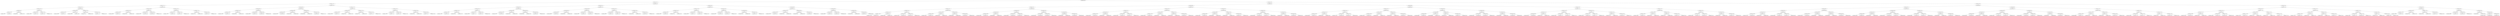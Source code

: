 digraph G{
949581868 [label="Node{data=[5064, 5064]}"]
949581868 -> 369347944
369347944 [label="Node{data=[2760, 2760]}"]
369347944 -> 166454155
166454155 [label="Node{data=[2151, 2151]}"]
166454155 -> 1260634890
1260634890 [label="Node{data=[1514, 1514]}"]
1260634890 -> 940087898
940087898 [label="Node{data=[1498, 1498]}"]
940087898 -> 820537534
820537534 [label="Node{data=[1403, 1403]}"]
820537534 -> 1724457619
1724457619 [label="Node{data=[805, 805]}"]
1724457619 -> 858232531
858232531 [label="Node{data=[776, 776]}"]
858232531 -> 1325465767
1325465767 [label="Node{data=[745, 745]}"]
858232531 -> 1021258849
1021258849 [label="Node{data=[804, 804]}"]
1724457619 -> 330128595
330128595 [label="Node{data=[946, 946]}"]
330128595 -> 473153915
473153915 [label="Node{data=[806, 806]}"]
330128595 -> 1542520418
1542520418 [label="Node{data=[1375, 1375]}"]
820537534 -> 503938393
503938393 [label="Node{data=[1457, 1457]}"]
503938393 -> 1731977615
1731977615 [label="Node{data=[1405, 1405]}"]
1731977615 -> 1703009290
1703009290 [label="Node{data=[1404, 1404]}"]
1731977615 -> 970865974
970865974 [label="Node{data=[1434, 1434]}"]
503938393 -> 1827171553
1827171553 [label="Node{data=[1473, 1473]}"]
1827171553 -> 1424482154
1424482154 [label="Node{data=[1460, 1460]}"]
1827171553 -> 1072506992
1072506992 [label="Node{data=[1497, 1497]}"]
940087898 -> 1997702454
1997702454 [label="Node{data=[1506, 1506]}"]
1997702454 -> 1479696465
1479696465 [label="Node{data=[1502, 1502]}"]
1479696465 -> 851765426
851765426 [label="Node{data=[1500, 1500]}"]
851765426 -> 1690101810
1690101810 [label="Node{data=[1499, 1499]}"]
851765426 -> 124058278
124058278 [label="Node{data=[1501, 1501]}"]
1479696465 -> 1277108979
1277108979 [label="Node{data=[1504, 1504]}"]
1277108979 -> 1502335674
1502335674 [label="Node{data=[1503, 1503]}"]
1277108979 -> 1517640897
1517640897 [label="Node{data=[1505, 1505]}"]
1997702454 -> 2061774051
2061774051 [label="Node{data=[1510, 1510]}"]
2061774051 -> 1331270134
1331270134 [label="Node{data=[1508, 1508]}"]
1331270134 -> 1212191909
1212191909 [label="Node{data=[1507, 1507]}"]
1331270134 -> 941836856
941836856 [label="Node{data=[1509, 1509]}"]
2061774051 -> 1677458155
1677458155 [label="Node{data=[1512, 1512]}"]
1677458155 -> 1613627715
1613627715 [label="Node{data=[1511, 1511]}"]
1677458155 -> 738677855
738677855 [label="Node{data=[1513, 1513]}"]
1260634890 -> 240630125
240630125 [label="Node{data=[2006, 2006]}"]
240630125 -> 851912430
851912430 [label="Node{data=[1536, 1536]}"]
851912430 -> 586358252
586358252 [label="Node{data=[1532, 1532]}"]
586358252 -> 885002305
885002305 [label="Node{data=[1530, 1530]}"]
885002305 -> 124734309
124734309 [label="Node{data=[1529, 1529]}"]
885002305 -> 211090736
211090736 [label="Node{data=[1531, 1531]}"]
586358252 -> 909282611
909282611 [label="Node{data=[1534, 1534]}"]
909282611 -> 46453164
46453164 [label="Node{data=[1533, 1533]}"]
909282611 -> 2131597042
2131597042 [label="Node{data=[1535, 1535]}"]
851912430 -> 1415289182
1415289182 [label="Node{data=[1540, 1540]}"]
1415289182 -> 1990385139
1990385139 [label="Node{data=[1538, 1538]}"]
1990385139 -> 1380924218
1380924218 [label="Node{data=[1537, 1537]}"]
1990385139 -> 1105628551
1105628551 [label="Node{data=[1539, 1539]}"]
1415289182 -> 1241480588
1241480588 [label="Node{data=[1638, 1638]}"]
1241480588 -> 693267461
693267461 [label="Node{data=[1559, 1559]}"]
1241480588 -> 49222910
49222910 [label="Node{data=[2001, 2001]}"]
240630125 -> 1997548433
1997548433 [label="Node{data=[2143, 2143]}"]
1997548433 -> 1160850402
1160850402 [label="Node{data=[2139, 2139]}"]
1160850402 -> 2142852357
2142852357 [label="Node{data=[2107, 2107]}"]
2142852357 -> 93054696
93054696 [label="Node{data=[2077, 2077]}"]
2142852357 -> 1932597611
1932597611 [label="Node{data=[2138, 2138]}"]
1160850402 -> 1066615508
1066615508 [label="Node{data=[2141, 2141]}"]
1066615508 -> 179779934
179779934 [label="Node{data=[2140, 2140]}"]
1066615508 -> 1355887174
1355887174 [label="Node{data=[2142, 2142]}"]
1997548433 -> 735085430
735085430 [label="Node{data=[2147, 2147]}"]
735085430 -> 242282810
242282810 [label="Node{data=[2145, 2145]}"]
242282810 -> 1027495011
1027495011 [label="Node{data=[2144, 2144]}"]
242282810 -> 1688470144
1688470144 [label="Node{data=[2146, 2146]}"]
735085430 -> 1262548561
1262548561 [label="Node{data=[2149, 2149]}"]
1262548561 -> 1118840610
1118840610 [label="Node{data=[2148, 2148]}"]
1262548561 -> 224591451
224591451 [label="Node{data=[2150, 2150]}"]
166454155 -> 1234586997
1234586997 [label="Node{data=[2728, 2728]}"]
1234586997 -> 86558824
86558824 [label="Node{data=[2656, 2656]}"]
86558824 -> 1180858072
1180858072 [label="Node{data=[2636, 2636]}"]
1180858072 -> 1558763625
1558763625 [label="Node{data=[2155, 2155]}"]
1558763625 -> 669965156
669965156 [label="Node{data=[2153, 2153]}"]
669965156 -> 1690713209
1690713209 [label="Node{data=[2152, 2152]}"]
669965156 -> 835146383
835146383 [label="Node{data=[2154, 2154]}"]
1558763625 -> 729218894
729218894 [label="Node{data=[2597, 2597]}"]
729218894 -> 2048013503
2048013503 [label="Node{data=[2566, 2566]}"]
729218894 -> 795011696
795011696 [label="Node{data=[2615, 2615]}"]
1180858072 -> 616207929
616207929 [label="Node{data=[2652, 2652]}"]
616207929 -> 950698351
950698351 [label="Node{data=[2650, 2650]}"]
950698351 -> 1408695561
1408695561 [label="Node{data=[2649, 2649]}"]
950698351 -> 1811922029
1811922029 [label="Node{data=[2651, 2651]}"]
616207929 -> 461698165
461698165 [label="Node{data=[2654, 2654]}"]
461698165 -> 2001321875
2001321875 [label="Node{data=[2653, 2653]}"]
461698165 -> 322112198
322112198 [label="Node{data=[2655, 2655]}"]
86558824 -> 87674905
87674905 [label="Node{data=[2664, 2664]}"]
87674905 -> 966966167
966966167 [label="Node{data=[2660, 2660]}"]
966966167 -> 61681175
61681175 [label="Node{data=[2658, 2658]}"]
61681175 -> 147022238
147022238 [label="Node{data=[2657, 2657]}"]
61681175 -> 1127338375
1127338375 [label="Node{data=[2659, 2659]}"]
966966167 -> 1868805237
1868805237 [label="Node{data=[2662, 2662]}"]
1868805237 -> 89448984
89448984 [label="Node{data=[2661, 2661]}"]
1868805237 -> 369671357
369671357 [label="Node{data=[2663, 2663]}"]
87674905 -> 1543043602
1543043602 [label="Node{data=[2668, 2668]}"]
1543043602 -> 701119748
701119748 [label="Node{data=[2666, 2666]}"]
701119748 -> 187457031
187457031 [label="Node{data=[2665, 2665]}"]
701119748 -> 1477637771
1477637771 [label="Node{data=[2667, 2667]}"]
1543043602 -> 1143390193
1143390193 [label="Node{data=[2726, 2726]}"]
1143390193 -> 1014794348
1014794348 [label="Node{data=[2669, 2669]}"]
1143390193 -> 1430861186
1430861186 [label="Node{data=[2727, 2727]}"]
1234586997 -> 438314766
438314766 [label="Node{data=[2744, 2744]}"]
438314766 -> 1804126860
1804126860 [label="Node{data=[2736, 2736]}"]
1804126860 -> 862916729
862916729 [label="Node{data=[2732, 2732]}"]
862916729 -> 790021811
790021811 [label="Node{data=[2730, 2730]}"]
790021811 -> 873827336
873827336 [label="Node{data=[2729, 2729]}"]
790021811 -> 434437292
434437292 [label="Node{data=[2731, 2731]}"]
862916729 -> 1388563249
1388563249 [label="Node{data=[2734, 2734]}"]
1388563249 -> 1266265220
1266265220 [label="Node{data=[2733, 2733]}"]
1388563249 -> 1402215471
1402215471 [label="Node{data=[2735, 2735]}"]
1804126860 -> 1839962989
1839962989 [label="Node{data=[2740, 2740]}"]
1839962989 -> 570253226
570253226 [label="Node{data=[2738, 2738]}"]
570253226 -> 661047965
661047965 [label="Node{data=[2737, 2737]}"]
570253226 -> 1415630650
1415630650 [label="Node{data=[2739, 2739]}"]
1839962989 -> 1705072168
1705072168 [label="Node{data=[2742, 2742]}"]
1705072168 -> 778720569
778720569 [label="Node{data=[2741, 2741]}"]
1705072168 -> 1070157899
1070157899 [label="Node{data=[2743, 2743]}"]
438314766 -> 1828868503
1828868503 [label="Node{data=[2752, 2752]}"]
1828868503 -> 41765385
41765385 [label="Node{data=[2748, 2748]}"]
41765385 -> 2118255842
2118255842 [label="Node{data=[2746, 2746]}"]
2118255842 -> 192694377
192694377 [label="Node{data=[2745, 2745]}"]
2118255842 -> 1947020920
1947020920 [label="Node{data=[2747, 2747]}"]
41765385 -> 474488818
474488818 [label="Node{data=[2750, 2750]}"]
474488818 -> 1917025677
1917025677 [label="Node{data=[2749, 2749]}"]
474488818 -> 462773420
462773420 [label="Node{data=[2751, 2751]}"]
1828868503 -> 108449608
108449608 [label="Node{data=[2756, 2756]}"]
108449608 -> 1511909371
1511909371 [label="Node{data=[2754, 2754]}"]
1511909371 -> 861623840
861623840 [label="Node{data=[2753, 2753]}"]
1511909371 -> 43650267
43650267 [label="Node{data=[2755, 2755]}"]
108449608 -> 849776463
849776463 [label="Node{data=[2758, 2758]}"]
849776463 -> 120689887
120689887 [label="Node{data=[2757, 2757]}"]
849776463 -> 1857173583
1857173583 [label="Node{data=[2759, 2759]}"]
369347944 -> 1016860054
1016860054 [label="Node{data=[3023, 3023]}"]
1016860054 -> 977674685
977674685 [label="Node{data=[2991, 2991]}"]
977674685 -> 836427078
836427078 [label="Node{data=[2946, 2946]}"]
836427078 -> 1322642290
1322642290 [label="Node{data=[2768, 2768]}"]
1322642290 -> 318353283
318353283 [label="Node{data=[2764, 2764]}"]
318353283 -> 431570856
431570856 [label="Node{data=[2762, 2762]}"]
431570856 -> 2121199924
2121199924 [label="Node{data=[2761, 2761]}"]
431570856 -> 520162288
520162288 [label="Node{data=[2763, 2763]}"]
318353283 -> 1088104996
1088104996 [label="Node{data=[2766, 2766]}"]
1088104996 -> 282003944
282003944 [label="Node{data=[2765, 2765]}"]
1088104996 -> 421637524
421637524 [label="Node{data=[2767, 2767]}"]
1322642290 -> 250112971
250112971 [label="Node{data=[2772, 2772]}"]
250112971 -> 393996856
393996856 [label="Node{data=[2770, 2770]}"]
393996856 -> 2131960182
2131960182 [label="Node{data=[2769, 2769]}"]
393996856 -> 1808432653
1808432653 [label="Node{data=[2771, 2771]}"]
250112971 -> 640808588
640808588 [label="Node{data=[2910, 2910]}"]
640808588 -> 1859383896
1859383896 [label="Node{data=[2870, 2870]}"]
640808588 -> 145581669
145581669 [label="Node{data=[2945, 2945]}"]
836427078 -> 816798571
816798571 [label="Node{data=[2954, 2954]}"]
816798571 -> 428039780
428039780 [label="Node{data=[2950, 2950]}"]
428039780 -> 1756573246
1756573246 [label="Node{data=[2948, 2948]}"]
1756573246 -> 198112003
198112003 [label="Node{data=[2947, 2947]}"]
1756573246 -> 1097897234
1097897234 [label="Node{data=[2949, 2949]}"]
428039780 -> 1107530534
1107530534 [label="Node{data=[2952, 2952]}"]
1107530534 -> 858818438
858818438 [label="Node{data=[2951, 2951]}"]
1107530534 -> 1335503880
1335503880 [label="Node{data=[2953, 2953]}"]
816798571 -> 176683244
176683244 [label="Node{data=[2958, 2958]}"]
176683244 -> 1413730361
1413730361 [label="Node{data=[2956, 2956]}"]
1413730361 -> 1668837760
1668837760 [label="Node{data=[2955, 2955]}"]
1413730361 -> 2099051403
2099051403 [label="Node{data=[2957, 2957]}"]
176683244 -> 1223240796
1223240796 [label="Node{data=[2960, 2960]}"]
1223240796 -> 48361312
48361312 [label="Node{data=[2959, 2959]}"]
1223240796 -> 573926093
573926093 [label="Node{data=[2990, 2990]}"]
977674685 -> 946802083
946802083 [label="Node{data=[3007, 3007]}"]
946802083 -> 962944318
962944318 [label="Node{data=[2999, 2999]}"]
962944318 -> 888287133
888287133 [label="Node{data=[2995, 2995]}"]
888287133 -> 1025001676
1025001676 [label="Node{data=[2993, 2993]}"]
1025001676 -> 2111457497
2111457497 [label="Node{data=[2992, 2992]}"]
1025001676 -> 1850042097
1850042097 [label="Node{data=[2994, 2994]}"]
888287133 -> 1265508963
1265508963 [label="Node{data=[2997, 2997]}"]
1265508963 -> 877612522
877612522 [label="Node{data=[2996, 2996]}"]
1265508963 -> 461129530
461129530 [label="Node{data=[2998, 2998]}"]
962944318 -> 1582028874
1582028874 [label="Node{data=[3003, 3003]}"]
1582028874 -> 1686934746
1686934746 [label="Node{data=[3001, 3001]}"]
1686934746 -> 711112124
711112124 [label="Node{data=[3000, 3000]}"]
1686934746 -> 1407083101
1407083101 [label="Node{data=[3002, 3002]}"]
1582028874 -> 1398241764
1398241764 [label="Node{data=[3005, 3005]}"]
1398241764 -> 1409092880
1409092880 [label="Node{data=[3004, 3004]}"]
1398241764 -> 1812831622
1812831622 [label="Node{data=[3006, 3006]}"]
946802083 -> 1289869008
1289869008 [label="Node{data=[3015, 3015]}"]
1289869008 -> 605101809
605101809 [label="Node{data=[3011, 3011]}"]
605101809 -> 524223214
524223214 [label="Node{data=[3009, 3009]}"]
524223214 -> 534666530
534666530 [label="Node{data=[3008, 3008]}"]
524223214 -> 1573605215
1573605215 [label="Node{data=[3010, 3010]}"]
605101809 -> 1904288897
1904288897 [label="Node{data=[3013, 3013]}"]
1904288897 -> 382627885
382627885 [label="Node{data=[3012, 3012]}"]
1904288897 -> 2073299099
2073299099 [label="Node{data=[3014, 3014]}"]
1289869008 -> 2090991873
2090991873 [label="Node{data=[3019, 3019]}"]
2090991873 -> 75470648
75470648 [label="Node{data=[3017, 3017]}"]
75470648 -> 1633013890
1633013890 [label="Node{data=[3016, 3016]}"]
75470648 -> 979291363
979291363 [label="Node{data=[3018, 3018]}"]
2090991873 -> 1444440224
1444440224 [label="Node{data=[3021, 3021]}"]
1444440224 -> 782689036
782689036 [label="Node{data=[3020, 3020]}"]
1444440224 -> 1631119258
1631119258 [label="Node{data=[3022, 3022]}"]
1016860054 -> 768415370
768415370 [label="Node{data=[3873, 3873]}"]
768415370 -> 948250363
948250363 [label="Node{data=[3222, 3222]}"]
948250363 -> 564272228
564272228 [label="Node{data=[3214, 3214]}"]
564272228 -> 125844477
125844477 [label="Node{data=[3210, 3210]}"]
125844477 -> 1119622337
1119622337 [label="Node{data=[3091, 3091]}"]
1119622337 -> 1394557075
1394557075 [label="Node{data=[3061, 3061]}"]
1119622337 -> 1659840424
1659840424 [label="Node{data=[3209, 3209]}"]
125844477 -> 1681303515
1681303515 [label="Node{data=[3212, 3212]}"]
1681303515 -> 1175371136
1175371136 [label="Node{data=[3211, 3211]}"]
1681303515 -> 1866229258
1866229258 [label="Node{data=[3213, 3213]}"]
564272228 -> 1962266146
1962266146 [label="Node{data=[3218, 3218]}"]
1962266146 -> 632071960
632071960 [label="Node{data=[3216, 3216]}"]
632071960 -> 385739920
385739920 [label="Node{data=[3215, 3215]}"]
632071960 -> 452842611
452842611 [label="Node{data=[3217, 3217]}"]
1962266146 -> 1076071888
1076071888 [label="Node{data=[3220, 3220]}"]
1076071888 -> 7829163
7829163 [label="Node{data=[3219, 3219]}"]
1076071888 -> 2031588185
2031588185 [label="Node{data=[3221, 3221]}"]
948250363 -> 230526532
230526532 [label="Node{data=[3816, 3816]}"]
230526532 -> 1370283822
1370283822 [label="Node{data=[3226, 3226]}"]
1370283822 -> 1783966110
1783966110 [label="Node{data=[3224, 3224]}"]
1783966110 -> 790487766
790487766 [label="Node{data=[3223, 3223]}"]
1783966110 -> 1320388319
1320388319 [label="Node{data=[3225, 3225]}"]
1370283822 -> 2035381640
2035381640 [label="Node{data=[3756, 3756]}"]
2035381640 -> 973843173
973843173 [label="Node{data=[3376, 3376]}"]
2035381640 -> 2059461664
2059461664 [label="Node{data=[3792, 3792]}"]
230526532 -> 680988889
680988889 [label="Node{data=[3869, 3869]}"]
680988889 -> 1511574902
1511574902 [label="Node{data=[3842, 3842]}"]
1511574902 -> 1034094674
1034094674 [label="Node{data=[3831, 3831]}"]
1511574902 -> 1077873186
1077873186 [label="Node{data=[3863, 3863]}"]
680988889 -> 1346292516
1346292516 [label="Node{data=[3871, 3871]}"]
1346292516 -> 1280429864
1280429864 [label="Node{data=[3870, 3870]}"]
1346292516 -> 1771421544
1771421544 [label="Node{data=[3872, 3872]}"]
768415370 -> 1363396194
1363396194 [label="Node{data=[4996, 4996]}"]
1363396194 -> 2005028997
2005028997 [label="Node{data=[3881, 3881]}"]
2005028997 -> 896072146
896072146 [label="Node{data=[3877, 3877]}"]
896072146 -> 1908571880
1908571880 [label="Node{data=[3875, 3875]}"]
1908571880 -> 1048434276
1048434276 [label="Node{data=[3874, 3874]}"]
1908571880 -> 1528741718
1528741718 [label="Node{data=[3876, 3876]}"]
896072146 -> 692743054
692743054 [label="Node{data=[3879, 3879]}"]
692743054 -> 1260217713
1260217713 [label="Node{data=[3878, 3878]}"]
692743054 -> 461591680
461591680 [label="Node{data=[3880, 3880]}"]
2005028997 -> 894024873
894024873 [label="Node{data=[3885, 3885]}"]
894024873 -> 1327871893
1327871893 [label="Node{data=[3883, 3883]}"]
1327871893 -> 1874028013
1874028013 [label="Node{data=[3882, 3882]}"]
1327871893 -> 1855261647
1855261647 [label="Node{data=[3884, 3884]}"]
894024873 -> 373378624
373378624 [label="Node{data=[3887, 3887]}"]
373378624 -> 1958402562
1958402562 [label="Node{data=[3886, 3886]}"]
373378624 -> 5395829
5395829 [label="Node{data=[4923, 4923]}"]
1363396194 -> 1189084611
1189084611 [label="Node{data=[5056, 5056]}"]
1189084611 -> 1517328406
1517328406 [label="Node{data=[5052, 5052]}"]
1517328406 -> 2016949136
2016949136 [label="Node{data=[5024, 5024]}"]
2016949136 -> 1792227359
1792227359 [label="Node{data=[5005, 5005]}"]
2016949136 -> 1406919011
1406919011 [label="Node{data=[5051, 5051]}"]
1517328406 -> 229995302
229995302 [label="Node{data=[5054, 5054]}"]
229995302 -> 883455411
883455411 [label="Node{data=[5053, 5053]}"]
229995302 -> 1195942137
1195942137 [label="Node{data=[5055, 5055]}"]
1189084611 -> 1259639178
1259639178 [label="Node{data=[5060, 5060]}"]
1259639178 -> 1830745997
1830745997 [label="Node{data=[5058, 5058]}"]
1830745997 -> 443290224
443290224 [label="Node{data=[5057, 5057]}"]
1830745997 -> 413218476
413218476 [label="Node{data=[5059, 5059]}"]
1259639178 -> 2010545395
2010545395 [label="Node{data=[5062, 5062]}"]
2010545395 -> 1844334363
1844334363 [label="Node{data=[5061, 5061]}"]
2010545395 -> 392904516
392904516 [label="Node{data=[5063, 5063]}"]
949581868 -> 116289363
116289363 [label="Node{data=[6760, 6760]}"]
116289363 -> 1109113497
1109113497 [label="Node{data=[6098, 6098]}"]
1109113497 -> 1561502550
1561502550 [label="Node{data=[5999, 5999]}"]
1561502550 -> 323823279
323823279 [label="Node{data=[5941, 5941]}"]
323823279 -> 1722570594
1722570594 [label="Node{data=[5131, 5131]}"]
1722570594 -> 2038232668
2038232668 [label="Node{data=[5123, 5123]}"]
2038232668 -> 834466358
834466358 [label="Node{data=[5119, 5119]}"]
834466358 -> 1262408432
1262408432 [label="Node{data=[5117, 5117]}"]
1262408432 -> 1336777650
1336777650 [label="Node{data=[5116, 5116]}"]
1262408432 -> 1367165453
1367165453 [label="Node{data=[5118, 5118]}"]
834466358 -> 126234454
126234454 [label="Node{data=[5121, 5121]}"]
126234454 -> 974308356
974308356 [label="Node{data=[5120, 5120]}"]
126234454 -> 423733503
423733503 [label="Node{data=[5122, 5122]}"]
2038232668 -> 584561912
584561912 [label="Node{data=[5127, 5127]}"]
584561912 -> 345887595
345887595 [label="Node{data=[5125, 5125]}"]
345887595 -> 948115224
948115224 [label="Node{data=[5124, 5124]}"]
345887595 -> 739333799
739333799 [label="Node{data=[5126, 5126]}"]
584561912 -> 872306601
872306601 [label="Node{data=[5129, 5129]}"]
872306601 -> 1233308726
1233308726 [label="Node{data=[5128, 5128]}"]
872306601 -> 1763260873
1763260873 [label="Node{data=[5130, 5130]}"]
1722570594 -> 1327234595
1327234595 [label="Node{data=[5163, 5163]}"]
1327234595 -> 236567414
236567414 [label="Node{data=[5135, 5135]}"]
236567414 -> 1361393151
1361393151 [label="Node{data=[5133, 5133]}"]
1361393151 -> 1901238627
1901238627 [label="Node{data=[5132, 5132]}"]
1361393151 -> 1638435724
1638435724 [label="Node{data=[5134, 5134]}"]
236567414 -> 573136580
573136580 [label="Node{data=[5137, 5137]}"]
573136580 -> 1524305331
1524305331 [label="Node{data=[5136, 5136]}"]
573136580 -> 1059524106
1059524106 [label="Node{data=[5138, 5138]}"]
1327234595 -> 443942537
443942537 [label="Node{data=[5926, 5926]}"]
443942537 -> 1916904573
1916904573 [label="Node{data=[5924, 5924]}"]
1916904573 -> 1895143699
1895143699 [label="Node{data=[5923, 5923]}"]
1916904573 -> 1998949977
1998949977 [label="Node{data=[5925, 5925]}"]
443942537 -> 1573751930
1573751930 [label="Node{data=[5939, 5939]}"]
1573751930 -> 575715826
575715826 [label="Node{data=[5938, 5938]}"]
1573751930 -> 2117173674
2117173674 [label="Node{data=[5940, 5940]}"]
323823279 -> 624795507
624795507 [label="Node{data=[5983, 5983]}"]
624795507 -> 337799666
337799666 [label="Node{data=[5949, 5949]}"]
337799666 -> 857394605
857394605 [label="Node{data=[5945, 5945]}"]
857394605 -> 1104422581
1104422581 [label="Node{data=[5943, 5943]}"]
1104422581 -> 148635643
148635643 [label="Node{data=[5942, 5942]}"]
1104422581 -> 254896875
254896875 [label="Node{data=[5944, 5944]}"]
857394605 -> 1789110533
1789110533 [label="Node{data=[5947, 5947]}"]
1789110533 -> 170052458
170052458 [label="Node{data=[5946, 5946]}"]
1789110533 -> 1574029810
1574029810 [label="Node{data=[5948, 5948]}"]
337799666 -> 1504937617
1504937617 [label="Node{data=[5953, 5953]}"]
1504937617 -> 774895395
774895395 [label="Node{data=[5951, 5951]}"]
774895395 -> 843710487
843710487 [label="Node{data=[5950, 5950]}"]
774895395 -> 1636291061
1636291061 [label="Node{data=[5952, 5952]}"]
1504937617 -> 608519258
608519258 [label="Node{data=[5955, 5955]}"]
608519258 -> 1963075870
1963075870 [label="Node{data=[5954, 5954]}"]
608519258 -> 397071633
397071633 [label="Node{data=[5981, 5981]}"]
624795507 -> 1216198248
1216198248 [label="Node{data=[5991, 5991]}"]
1216198248 -> 1184124073
1184124073 [label="Node{data=[5987, 5987]}"]
1184124073 -> 582666172
582666172 [label="Node{data=[5985, 5985]}"]
582666172 -> 1668910247
1668910247 [label="Node{data=[5984, 5984]}"]
582666172 -> 1175631958
1175631958 [label="Node{data=[5986, 5986]}"]
1184124073 -> 579294521
579294521 [label="Node{data=[5989, 5989]}"]
579294521 -> 1450500594
1450500594 [label="Node{data=[5988, 5988]}"]
579294521 -> 2043106095
2043106095 [label="Node{data=[5990, 5990]}"]
1216198248 -> 709133385
709133385 [label="Node{data=[5995, 5995]}"]
709133385 -> 854733477
854733477 [label="Node{data=[5993, 5993]}"]
854733477 -> 1140338296
1140338296 [label="Node{data=[5992, 5992]}"]
854733477 -> 15024899
15024899 [label="Node{data=[5994, 5994]}"]
709133385 -> 244185498
244185498 [label="Node{data=[5997, 5997]}"]
244185498 -> 768185844
768185844 [label="Node{data=[5996, 5996]}"]
244185498 -> 792782299
792782299 [label="Node{data=[5998, 5998]}"]
1561502550 -> 85415531
85415531 [label="Node{data=[6031, 6031]}"]
85415531 -> 1689730682
1689730682 [label="Node{data=[6015, 6015]}"]
1689730682 -> 87060781
87060781 [label="Node{data=[6007, 6007]}"]
87060781 -> 771105389
771105389 [label="Node{data=[6003, 6003]}"]
771105389 -> 317562294
317562294 [label="Node{data=[6001, 6001]}"]
317562294 -> 1341404543
1341404543 [label="Node{data=[6000, 6000]}"]
317562294 -> 1238080693
1238080693 [label="Node{data=[6002, 6002]}"]
771105389 -> 1429351083
1429351083 [label="Node{data=[6005, 6005]}"]
1429351083 -> 726408598
726408598 [label="Node{data=[6004, 6004]}"]
1429351083 -> 1174248013
1174248013 [label="Node{data=[6006, 6006]}"]
87060781 -> 1346799731
1346799731 [label="Node{data=[6011, 6011]}"]
1346799731 -> 342198178
342198178 [label="Node{data=[6009, 6009]}"]
342198178 -> 1594791957
1594791957 [label="Node{data=[6008, 6008]}"]
342198178 -> 1988644427
1988644427 [label="Node{data=[6010, 6010]}"]
1346799731 -> 308889081
308889081 [label="Node{data=[6013, 6013]}"]
308889081 -> 713656449
713656449 [label="Node{data=[6012, 6012]}"]
308889081 -> 23880693
23880693 [label="Node{data=[6014, 6014]}"]
1689730682 -> 891461509
891461509 [label="Node{data=[6023, 6023]}"]
891461509 -> 1832669781
1832669781 [label="Node{data=[6019, 6019]}"]
1832669781 -> 186061555
186061555 [label="Node{data=[6017, 6017]}"]
186061555 -> 1770437551
1770437551 [label="Node{data=[6016, 6016]}"]
186061555 -> 1215946669
1215946669 [label="Node{data=[6018, 6018]}"]
1832669781 -> 1196982797
1196982797 [label="Node{data=[6021, 6021]}"]
1196982797 -> 1961595039
1961595039 [label="Node{data=[6020, 6020]}"]
1196982797 -> 686560878
686560878 [label="Node{data=[6022, 6022]}"]
891461509 -> 787361897
787361897 [label="Node{data=[6027, 6027]}"]
787361897 -> 765826899
765826899 [label="Node{data=[6025, 6025]}"]
765826899 -> 90346768
90346768 [label="Node{data=[6024, 6024]}"]
765826899 -> 1307950260
1307950260 [label="Node{data=[6026, 6026]}"]
787361897 -> 315072539
315072539 [label="Node{data=[6029, 6029]}"]
315072539 -> 333034015
333034015 [label="Node{data=[6028, 6028]}"]
315072539 -> 42102625
42102625 [label="Node{data=[6030, 6030]}"]
85415531 -> 1651667865
1651667865 [label="Node{data=[6082, 6082]}"]
1651667865 -> 1301987508
1301987508 [label="Node{data=[6039, 6039]}"]
1301987508 -> 319670866
319670866 [label="Node{data=[6035, 6035]}"]
319670866 -> 40191541
40191541 [label="Node{data=[6033, 6033]}"]
40191541 -> 1937380187
1937380187 [label="Node{data=[6032, 6032]}"]
40191541 -> 1753150176
1753150176 [label="Node{data=[6034, 6034]}"]
319670866 -> 366803687
366803687 [label="Node{data=[6037, 6037]}"]
366803687 -> 1033917063
1033917063 [label="Node{data=[6036, 6036]}"]
366803687 -> 509832867
509832867 [label="Node{data=[6038, 6038]}"]
1301987508 -> 18179709
18179709 [label="Node{data=[6078, 6078]}"]
18179709 -> 1936502650
1936502650 [label="Node{data=[6041, 6041]}"]
1936502650 -> 1290272762
1290272762 [label="Node{data=[6040, 6040]}"]
1936502650 -> 1232373427
1232373427 [label="Node{data=[6074, 6074]}"]
18179709 -> 1677207406
1677207406 [label="Node{data=[6080, 6080]}"]
1677207406 -> 1979274004
1979274004 [label="Node{data=[6079, 6079]}"]
1677207406 -> 101874302
101874302 [label="Node{data=[6081, 6081]}"]
1651667865 -> 1807623441
1807623441 [label="Node{data=[6090, 6090]}"]
1807623441 -> 1231006815
1231006815 [label="Node{data=[6086, 6086]}"]
1231006815 -> 1979787155
1979787155 [label="Node{data=[6084, 6084]}"]
1979787155 -> 1666544295
1666544295 [label="Node{data=[6083, 6083]}"]
1979787155 -> 2044282225
2044282225 [label="Node{data=[6085, 6085]}"]
1231006815 -> 1305486145
1305486145 [label="Node{data=[6088, 6088]}"]
1305486145 -> 840083671
840083671 [label="Node{data=[6087, 6087]}"]
1305486145 -> 2048537720
2048537720 [label="Node{data=[6089, 6089]}"]
1807623441 -> 1230701703
1230701703 [label="Node{data=[6094, 6094]}"]
1230701703 -> 90045638
90045638 [label="Node{data=[6092, 6092]}"]
90045638 -> 573487274
573487274 [label="Node{data=[6091, 6091]}"]
90045638 -> 154988899
154988899 [label="Node{data=[6093, 6093]}"]
1230701703 -> 408069119
408069119 [label="Node{data=[6096, 6096]}"]
408069119 -> 1912850431
1912850431 [label="Node{data=[6095, 6095]}"]
408069119 -> 633326333
633326333 [label="Node{data=[6097, 6097]}"]
1109113497 -> 1265012928
1265012928 [label="Node{data=[6696, 6696]}"]
1265012928 -> 1176932104
1176932104 [label="Node{data=[6664, 6664]}"]
1176932104 -> 712410124
712410124 [label="Node{data=[6510, 6510]}"]
712410124 -> 1900366749
1900366749 [label="Node{data=[6106, 6106]}"]
1900366749 -> 249177573
249177573 [label="Node{data=[6102, 6102]}"]
249177573 -> 2096539129
2096539129 [label="Node{data=[6100, 6100]}"]
2096539129 -> 1648232591
1648232591 [label="Node{data=[6099, 6099]}"]
2096539129 -> 972865270
972865270 [label="Node{data=[6101, 6101]}"]
249177573 -> 1716932897
1716932897 [label="Node{data=[6104, 6104]}"]
1716932897 -> 801569151
801569151 [label="Node{data=[6103, 6103]}"]
1716932897 -> 1026483832
1026483832 [label="Node{data=[6105, 6105]}"]
1900366749 -> 1635378213
1635378213 [label="Node{data=[6110, 6110]}"]
1635378213 -> 905080434
905080434 [label="Node{data=[6108, 6108]}"]
905080434 -> 761750706
761750706 [label="Node{data=[6107, 6107]}"]
905080434 -> 1731217984
1731217984 [label="Node{data=[6109, 6109]}"]
1635378213 -> 1237762639
1237762639 [label="Node{data=[6481, 6481]}"]
1237762639 -> 1877062907
1877062907 [label="Node{data=[6454, 6454]}"]
1237762639 -> 2033524545
2033524545 [label="Node{data=[6509, 6509]}"]
712410124 -> 473053293
473053293 [label="Node{data=[6518, 6518]}"]
473053293 -> 1670993182
1670993182 [label="Node{data=[6514, 6514]}"]
1670993182 -> 20804602
20804602 [label="Node{data=[6512, 6512]}"]
20804602 -> 1344519051
1344519051 [label="Node{data=[6511, 6511]}"]
20804602 -> 1566511282
1566511282 [label="Node{data=[6513, 6513]}"]
1670993182 -> 1959239586
1959239586 [label="Node{data=[6516, 6516]}"]
1959239586 -> 504336483
504336483 [label="Node{data=[6515, 6515]}"]
1959239586 -> 1404932042
1404932042 [label="Node{data=[6517, 6517]}"]
473053293 -> 1984094095
1984094095 [label="Node{data=[6522, 6522]}"]
1984094095 -> 1043358826
1043358826 [label="Node{data=[6520, 6520]}"]
1043358826 -> 1558079303
1558079303 [label="Node{data=[6519, 6519]}"]
1043358826 -> 1671590089
1671590089 [label="Node{data=[6521, 6521]}"]
1984094095 -> 58488213
58488213 [label="Node{data=[6662, 6662]}"]
58488213 -> 1053967012
1053967012 [label="Node{data=[6661, 6661]}"]
58488213 -> 295304806
295304806 [label="Node{data=[6663, 6663]}"]
1176932104 -> 1632497828
1632497828 [label="Node{data=[6680, 6680]}"]
1632497828 -> 33419717
33419717 [label="Node{data=[6672, 6672]}"]
33419717 -> 764826684
764826684 [label="Node{data=[6668, 6668]}"]
764826684 -> 1940055334
1940055334 [label="Node{data=[6666, 6666]}"]
1940055334 -> 2103763750
2103763750 [label="Node{data=[6665, 6665]}"]
1940055334 -> 335107734
335107734 [label="Node{data=[6667, 6667]}"]
764826684 -> 215078753
215078753 [label="Node{data=[6670, 6670]}"]
215078753 -> 1757317128
1757317128 [label="Node{data=[6669, 6669]}"]
215078753 -> 840514538
840514538 [label="Node{data=[6671, 6671]}"]
33419717 -> 1804441305
1804441305 [label="Node{data=[6676, 6676]}"]
1804441305 -> 1768242710
1768242710 [label="Node{data=[6674, 6674]}"]
1768242710 -> 1971783162
1971783162 [label="Node{data=[6673, 6673]}"]
1768242710 -> 247113419
247113419 [label="Node{data=[6675, 6675]}"]
1804441305 -> 151442075
151442075 [label="Node{data=[6678, 6678]}"]
151442075 -> 1238616099
1238616099 [label="Node{data=[6677, 6677]}"]
151442075 -> 70695990
70695990 [label="Node{data=[6679, 6679]}"]
1632497828 -> 1608633989
1608633989 [label="Node{data=[6688, 6688]}"]
1608633989 -> 1615617512
1615617512 [label="Node{data=[6684, 6684]}"]
1615617512 -> 923341586
923341586 [label="Node{data=[6682, 6682]}"]
923341586 -> 107994825
107994825 [label="Node{data=[6681, 6681]}"]
923341586 -> 1470868839
1470868839 [label="Node{data=[6683, 6683]}"]
1615617512 -> 1426725223
1426725223 [label="Node{data=[6686, 6686]}"]
1426725223 -> 711197015
711197015 [label="Node{data=[6685, 6685]}"]
1426725223 -> 1384454980
1384454980 [label="Node{data=[6687, 6687]}"]
1608633989 -> 1481594086
1481594086 [label="Node{data=[6692, 6692]}"]
1481594086 -> 1569435561
1569435561 [label="Node{data=[6690, 6690]}"]
1569435561 -> 1466917878
1466917878 [label="Node{data=[6689, 6689]}"]
1569435561 -> 768216420
768216420 [label="Node{data=[6691, 6691]}"]
1481594086 -> 260084831
260084831 [label="Node{data=[6694, 6694]}"]
260084831 -> 267814113
267814113 [label="Node{data=[6693, 6693]}"]
260084831 -> 598357562
598357562 [label="Node{data=[6695, 6695]}"]
1265012928 -> 1593224710
1593224710 [label="Node{data=[6728, 6728]}"]
1593224710 -> 1440738283
1440738283 [label="Node{data=[6712, 6712]}"]
1440738283 -> 1849015357
1849015357 [label="Node{data=[6704, 6704]}"]
1849015357 -> 484199463
484199463 [label="Node{data=[6700, 6700]}"]
484199463 -> 2008106788
2008106788 [label="Node{data=[6698, 6698]}"]
2008106788 -> 1570470538
1570470538 [label="Node{data=[6697, 6697]}"]
2008106788 -> 512549200
512549200 [label="Node{data=[6699, 6699]}"]
484199463 -> 1615801298
1615801298 [label="Node{data=[6702, 6702]}"]
1615801298 -> 490391704
490391704 [label="Node{data=[6701, 6701]}"]
1615801298 -> 460570271
460570271 [label="Node{data=[6703, 6703]}"]
1849015357 -> 1653361344
1653361344 [label="Node{data=[6708, 6708]}"]
1653361344 -> 2072313080
2072313080 [label="Node{data=[6706, 6706]}"]
2072313080 -> 816944408
816944408 [label="Node{data=[6705, 6705]}"]
2072313080 -> 909132503
909132503 [label="Node{data=[6707, 6707]}"]
1653361344 -> 912966811
912966811 [label="Node{data=[6710, 6710]}"]
912966811 -> 1792384402
1792384402 [label="Node{data=[6709, 6709]}"]
912966811 -> 1458621573
1458621573 [label="Node{data=[6711, 6711]}"]
1440738283 -> 1658980982
1658980982 [label="Node{data=[6720, 6720]}"]
1658980982 -> 46941357
46941357 [label="Node{data=[6716, 6716]}"]
46941357 -> 1152606315
1152606315 [label="Node{data=[6714, 6714]}"]
1152606315 -> 343345308
343345308 [label="Node{data=[6713, 6713]}"]
1152606315 -> 1714688478
1714688478 [label="Node{data=[6715, 6715]}"]
46941357 -> 104716441
104716441 [label="Node{data=[6718, 6718]}"]
104716441 -> 1506951181
1506951181 [label="Node{data=[6717, 6717]}"]
104716441 -> 1976401987
1976401987 [label="Node{data=[6719, 6719]}"]
1658980982 -> 867288517
867288517 [label="Node{data=[6724, 6724]}"]
867288517 -> 1528834618
1528834618 [label="Node{data=[6722, 6722]}"]
1528834618 -> 280615803
280615803 [label="Node{data=[6721, 6721]}"]
1528834618 -> 166694583
166694583 [label="Node{data=[6723, 6723]}"]
867288517 -> 885910946
885910946 [label="Node{data=[6726, 6726]}"]
885910946 -> 1860591867
1860591867 [label="Node{data=[6725, 6725]}"]
885910946 -> 811207775
811207775 [label="Node{data=[6727, 6727]}"]
1593224710 -> 1161148117
1161148117 [label="Node{data=[6744, 6744]}"]
1161148117 -> 516875052
516875052 [label="Node{data=[6736, 6736]}"]
516875052 -> 1131592118
1131592118 [label="Node{data=[6732, 6732]}"]
1131592118 -> 589987187
589987187 [label="Node{data=[6730, 6730]}"]
589987187 -> 1262609629
1262609629 [label="Node{data=[6729, 6729]}"]
589987187 -> 587180314
587180314 [label="Node{data=[6731, 6731]}"]
1131592118 -> 1955990522
1955990522 [label="Node{data=[6734, 6734]}"]
1955990522 -> 69673470
69673470 [label="Node{data=[6733, 6733]}"]
1955990522 -> 1082411691
1082411691 [label="Node{data=[6735, 6735]}"]
516875052 -> 527211736
527211736 [label="Node{data=[6740, 6740]}"]
527211736 -> 1533123860
1533123860 [label="Node{data=[6738, 6738]}"]
1533123860 -> 1718906711
1718906711 [label="Node{data=[6737, 6737]}"]
1533123860 -> 71802912
71802912 [label="Node{data=[6739, 6739]}"]
527211736 -> 2134271532
2134271532 [label="Node{data=[6742, 6742]}"]
2134271532 -> 686349795
686349795 [label="Node{data=[6741, 6741]}"]
2134271532 -> 1831010686
1831010686 [label="Node{data=[6743, 6743]}"]
1161148117 -> 1423768154
1423768154 [label="Node{data=[6752, 6752]}"]
1423768154 -> 404222443
404222443 [label="Node{data=[6748, 6748]}"]
404222443 -> 1987977423
1987977423 [label="Node{data=[6746, 6746]}"]
1987977423 -> 61073295
61073295 [label="Node{data=[6745, 6745]}"]
1987977423 -> 807322507
807322507 [label="Node{data=[6747, 6747]}"]
404222443 -> 396485834
396485834 [label="Node{data=[6750, 6750]}"]
396485834 -> 283039401
283039401 [label="Node{data=[6749, 6749]}"]
396485834 -> 207471778
207471778 [label="Node{data=[6751, 6751]}"]
1423768154 -> 1243171897
1243171897 [label="Node{data=[6756, 6756]}"]
1243171897 -> 1376151044
1376151044 [label="Node{data=[6754, 6754]}"]
1376151044 -> 873175411
873175411 [label="Node{data=[6753, 6753]}"]
1376151044 -> 1443967876
1443967876 [label="Node{data=[6755, 6755]}"]
1243171897 -> 1449772539
1449772539 [label="Node{data=[6758, 6758]}"]
1449772539 -> 926859124
926859124 [label="Node{data=[6757, 6757]}"]
1449772539 -> 1603696865
1603696865 [label="Node{data=[6759, 6759]}"]
116289363 -> 12905860
12905860 [label="Node{data=[7083, 7083]}"]
12905860 -> 412788346
412788346 [label="Node{data=[6932, 6932]}"]
412788346 -> 1520267010
1520267010 [label="Node{data=[6878, 6878]}"]
1520267010 -> 908084672
908084672 [label="Node{data=[6850, 6850]}"]
908084672 -> 288306765
288306765 [label="Node{data=[6804, 6804]}"]
288306765 -> 1556867940
1556867940 [label="Node{data=[6800, 6800]}"]
1556867940 -> 1839168128
1839168128 [label="Node{data=[6798, 6798]}"]
1839168128 -> 1495608502
1495608502 [label="Node{data=[6761, 6761]}"]
1839168128 -> 835773569
835773569 [label="Node{data=[6799, 6799]}"]
1556867940 -> 843299092
843299092 [label="Node{data=[6802, 6802]}"]
843299092 -> 605982374
605982374 [label="Node{data=[6801, 6801]}"]
843299092 -> 1412322831
1412322831 [label="Node{data=[6803, 6803]}"]
288306765 -> 1651262695
1651262695 [label="Node{data=[6808, 6808]}"]
1651262695 -> 1305004711
1305004711 [label="Node{data=[6806, 6806]}"]
1305004711 -> 494077446
494077446 [label="Node{data=[6805, 6805]}"]
1305004711 -> 1003206025
1003206025 [label="Node{data=[6807, 6807]}"]
1651262695 -> 989889899
989889899 [label="Node{data=[6848, 6848]}"]
989889899 -> 806813022
806813022 [label="Node{data=[6847, 6847]}"]
989889899 -> 902860396
902860396 [label="Node{data=[6849, 6849]}"]
908084672 -> 1406206626
1406206626 [label="Node{data=[6858, 6858]}"]
1406206626 -> 1816522350
1816522350 [label="Node{data=[6854, 6854]}"]
1816522350 -> 1799230133
1799230133 [label="Node{data=[6852, 6852]}"]
1799230133 -> 1521238608
1521238608 [label="Node{data=[6851, 6851]}"]
1799230133 -> 20156341
20156341 [label="Node{data=[6853, 6853]}"]
1816522350 -> 1111897955
1111897955 [label="Node{data=[6856, 6856]}"]
1111897955 -> 1509309988
1509309988 [label="Node{data=[6855, 6855]}"]
1111897955 -> 1643141512
1643141512 [label="Node{data=[6857, 6857]}"]
1406206626 -> 2091072548
2091072548 [label="Node{data=[6862, 6862]}"]
2091072548 -> 263053820
263053820 [label="Node{data=[6860, 6860]}"]
263053820 -> 1740826931
1740826931 [label="Node{data=[6859, 6859]}"]
263053820 -> 69062746
69062746 [label="Node{data=[6861, 6861]}"]
2091072548 -> 1631227617
1631227617 [label="Node{data=[6864, 6864]}"]
1631227617 -> 24650043
24650043 [label="Node{data=[6863, 6863]}"]
1631227617 -> 1896074070
1896074070 [label="Node{data=[6865, 6865]}"]
1520267010 -> 460741164
460741164 [label="Node{data=[6894, 6894]}"]
460741164 -> 781091365
781091365 [label="Node{data=[6886, 6886]}"]
781091365 -> 1858015030
1858015030 [label="Node{data=[6882, 6882]}"]
1858015030 -> 25764044
25764044 [label="Node{data=[6880, 6880]}"]
25764044 -> 671596011
671596011 [label="Node{data=[6879, 6879]}"]
25764044 -> 1925352804
1925352804 [label="Node{data=[6881, 6881]}"]
1858015030 -> 1687354037
1687354037 [label="Node{data=[6884, 6884]}"]
1687354037 -> 743778731
743778731 [label="Node{data=[6883, 6883]}"]
1687354037 -> 967323951
967323951 [label="Node{data=[6885, 6885]}"]
781091365 -> 1600594643
1600594643 [label="Node{data=[6890, 6890]}"]
1600594643 -> 743648472
743648472 [label="Node{data=[6888, 6888]}"]
743648472 -> 692998280
692998280 [label="Node{data=[6887, 6887]}"]
743648472 -> 1368862151
1368862151 [label="Node{data=[6889, 6889]}"]
1600594643 -> 922807452
922807452 [label="Node{data=[6892, 6892]}"]
922807452 -> 33563464
33563464 [label="Node{data=[6891, 6891]}"]
922807452 -> 1494346128
1494346128 [label="Node{data=[6893, 6893]}"]
460741164 -> 822087264
822087264 [label="Node{data=[6924, 6924]}"]
822087264 -> 30699728
30699728 [label="Node{data=[6898, 6898]}"]
30699728 -> 38603201
38603201 [label="Node{data=[6896, 6896]}"]
38603201 -> 1422273905
1422273905 [label="Node{data=[6895, 6895]}"]
38603201 -> 1694784135
1694784135 [label="Node{data=[6897, 6897]}"]
30699728 -> 1207231495
1207231495 [label="Node{data=[6922, 6922]}"]
1207231495 -> 756936249
756936249 [label="Node{data=[6921, 6921]}"]
1207231495 -> 1221981006
1221981006 [label="Node{data=[6923, 6923]}"]
822087264 -> 264394929
264394929 [label="Node{data=[6928, 6928]}"]
264394929 -> 1878413714
1878413714 [label="Node{data=[6926, 6926]}"]
1878413714 -> 769132147
769132147 [label="Node{data=[6925, 6925]}"]
1878413714 -> 1257299717
1257299717 [label="Node{data=[6927, 6927]}"]
264394929 -> 1474957626
1474957626 [label="Node{data=[6930, 6930]}"]
1474957626 -> 181252244
181252244 [label="Node{data=[6929, 6929]}"]
1474957626 -> 1733022752
1733022752 [label="Node{data=[6931, 6931]}"]
412788346 -> 722417467
722417467 [label="Node{data=[6998, 6998]}"]
722417467 -> 753631393
753631393 [label="Node{data=[6982, 6982]}"]
753631393 -> 1262869688
1262869688 [label="Node{data=[6940, 6940]}"]
1262869688 -> 1914108708
1914108708 [label="Node{data=[6936, 6936]}"]
1914108708 -> 544386226
544386226 [label="Node{data=[6934, 6934]}"]
544386226 -> 1357700757
1357700757 [label="Node{data=[6933, 6933]}"]
544386226 -> 900298796
900298796 [label="Node{data=[6935, 6935]}"]
1914108708 -> 1889757798
1889757798 [label="Node{data=[6938, 6938]}"]
1889757798 -> 1166106620
1166106620 [label="Node{data=[6937, 6937]}"]
1889757798 -> 1932470703
1932470703 [label="Node{data=[6939, 6939]}"]
1262869688 -> 221861886
221861886 [label="Node{data=[6944, 6944]}"]
221861886 -> 1713568869
1713568869 [label="Node{data=[6942, 6942]}"]
1713568869 -> 697508322
697508322 [label="Node{data=[6941, 6941]}"]
1713568869 -> 603658030
603658030 [label="Node{data=[6943, 6943]}"]
221861886 -> 1689924104
1689924104 [label="Node{data=[6946, 6946]}"]
1689924104 -> 361380654
361380654 [label="Node{data=[6945, 6945]}"]
1689924104 -> 631673932
631673932 [label="Node{data=[6947, 6947]}"]
753631393 -> 1579132337
1579132337 [label="Node{data=[6990, 6990]}"]
1579132337 -> 1795225096
1795225096 [label="Node{data=[6986, 6986]}"]
1795225096 -> 790094605
790094605 [label="Node{data=[6984, 6984]}"]
790094605 -> 1048712791
1048712791 [label="Node{data=[6983, 6983]}"]
790094605 -> 487792155
487792155 [label="Node{data=[6985, 6985]}"]
1795225096 -> 1909398279
1909398279 [label="Node{data=[6988, 6988]}"]
1909398279 -> 1632670136
1632670136 [label="Node{data=[6987, 6987]}"]
1909398279 -> 1338905451
1338905451 [label="Node{data=[6989, 6989]}"]
1579132337 -> 1252540239
1252540239 [label="Node{data=[6994, 6994]}"]
1252540239 -> 1136005694
1136005694 [label="Node{data=[6992, 6992]}"]
1136005694 -> 638486177
638486177 [label="Node{data=[6991, 6991]}"]
1136005694 -> 426019904
426019904 [label="Node{data=[6993, 6993]}"]
1252540239 -> 314411620
314411620 [label="Node{data=[6996, 6996]}"]
314411620 -> 1642679791
1642679791 [label="Node{data=[6995, 6995]}"]
314411620 -> 855700733
855700733 [label="Node{data=[6997, 6997]}"]
722417467 -> 247162961
247162961 [label="Node{data=[7067, 7067]}"]
247162961 -> 1890266440
1890266440 [label="Node{data=[7059, 7059]}"]
1890266440 -> 1527152775
1527152775 [label="Node{data=[7002, 7002]}"]
1527152775 -> 1863655430
1863655430 [label="Node{data=[7000, 7000]}"]
1863655430 -> 976827477
976827477 [label="Node{data=[6999, 6999]}"]
1863655430 -> 324112183
324112183 [label="Node{data=[7001, 7001]}"]
1527152775 -> 2092709730
2092709730 [label="Node{data=[7028, 7028]}"]
2092709730 -> 980364771
980364771 [label="Node{data=[7003, 7003]}"]
2092709730 -> 1233595751
1233595751 [label="Node{data=[7058, 7058]}"]
1890266440 -> 1446001495
1446001495 [label="Node{data=[7063, 7063]}"]
1446001495 -> 1261044180
1261044180 [label="Node{data=[7061, 7061]}"]
1261044180 -> 141110631
141110631 [label="Node{data=[7060, 7060]}"]
1261044180 -> 2029372696
2029372696 [label="Node{data=[7062, 7062]}"]
1446001495 -> 793293778
793293778 [label="Node{data=[7065, 7065]}"]
793293778 -> 888611662
888611662 [label="Node{data=[7064, 7064]}"]
793293778 -> 1966355106
1966355106 [label="Node{data=[7066, 7066]}"]
247162961 -> 599782425
599782425 [label="Node{data=[7075, 7075]}"]
599782425 -> 1233327519
1233327519 [label="Node{data=[7071, 7071]}"]
1233327519 -> 1155769010
1155769010 [label="Node{data=[7069, 7069]}"]
1155769010 -> 269892014
269892014 [label="Node{data=[7068, 7068]}"]
1155769010 -> 1280641161
1280641161 [label="Node{data=[7070, 7070]}"]
1233327519 -> 489411441
489411441 [label="Node{data=[7073, 7073]}"]
489411441 -> 1141113940
1141113940 [label="Node{data=[7072, 7072]}"]
489411441 -> 1711185459
1711185459 [label="Node{data=[7074, 7074]}"]
599782425 -> 25936709
25936709 [label="Node{data=[7079, 7079]}"]
25936709 -> 1123559518
1123559518 [label="Node{data=[7077, 7077]}"]
1123559518 -> 649769713
649769713 [label="Node{data=[7076, 7076]}"]
1123559518 -> 925150995
925150995 [label="Node{data=[7078, 7078]}"]
25936709 -> 1760219993
1760219993 [label="Node{data=[7081, 7081]}"]
1760219993 -> 1800649922
1800649922 [label="Node{data=[7080, 7080]}"]
1760219993 -> 403547747
403547747 [label="Node{data=[7082, 7082]}"]
12905860 -> 172215878
172215878 [label="Node{data=[7285, 7285]}"]
172215878 -> 873309260
873309260 [label="Node{data=[7180, 7180]}"]
873309260 -> 1112456099
1112456099 [label="Node{data=[7099, 7099]}"]
1112456099 -> 923083575
923083575 [label="Node{data=[7091, 7091]}"]
923083575 -> 589363823
589363823 [label="Node{data=[7087, 7087]}"]
589363823 -> 2052457859
2052457859 [label="Node{data=[7085, 7085]}"]
2052457859 -> 1299327689
1299327689 [label="Node{data=[7084, 7084]}"]
2052457859 -> 1408279755
1408279755 [label="Node{data=[7086, 7086]}"]
589363823 -> 2007486296
2007486296 [label="Node{data=[7089, 7089]}"]
2007486296 -> 1033348658
1033348658 [label="Node{data=[7088, 7088]}"]
2007486296 -> 1634723627
1634723627 [label="Node{data=[7090, 7090]}"]
923083575 -> 938463537
938463537 [label="Node{data=[7095, 7095]}"]
938463537 -> 2121995675
2121995675 [label="Node{data=[7093, 7093]}"]
2121995675 -> 2120063568
2120063568 [label="Node{data=[7092, 7092]}"]
2121995675 -> 1620409359
1620409359 [label="Node{data=[7094, 7094]}"]
938463537 -> 691691381
691691381 [label="Node{data=[7097, 7097]}"]
691691381 -> 264978436
264978436 [label="Node{data=[7096, 7096]}"]
691691381 -> 500618423
500618423 [label="Node{data=[7098, 7098]}"]
1112456099 -> 1458091526
1458091526 [label="Node{data=[7172, 7172]}"]
1458091526 -> 768776793
768776793 [label="Node{data=[7103, 7103]}"]
768776793 -> 2018260103
2018260103 [label="Node{data=[7101, 7101]}"]
2018260103 -> 1393828949
1393828949 [label="Node{data=[7100, 7100]}"]
2018260103 -> 1088417975
1088417975 [label="Node{data=[7102, 7102]}"]
768776793 -> 2036775591
2036775591 [label="Node{data=[7105, 7105]}"]
2036775591 -> 1620529408
1620529408 [label="Node{data=[7104, 7104]}"]
2036775591 -> 307488715
307488715 [label="Node{data=[7168, 7168]}"]
1458091526 -> 758572926
758572926 [label="Node{data=[7176, 7176]}"]
758572926 -> 1640612861
1640612861 [label="Node{data=[7174, 7174]}"]
1640612861 -> 990679445
990679445 [label="Node{data=[7173, 7173]}"]
1640612861 -> 913065088
913065088 [label="Node{data=[7175, 7175]}"]
758572926 -> 746280996
746280996 [label="Node{data=[7178, 7178]}"]
746280996 -> 50503805
50503805 [label="Node{data=[7177, 7177]}"]
746280996 -> 1557989809
1557989809 [label="Node{data=[7179, 7179]}"]
873309260 -> 146874094
146874094 [label="Node{data=[7204, 7204]}"]
146874094 -> 2123222442
2123222442 [label="Node{data=[7188, 7188]}"]
2123222442 -> 1746570062
1746570062 [label="Node{data=[7184, 7184]}"]
1746570062 -> 1555990397
1555990397 [label="Node{data=[7182, 7182]}"]
1555990397 -> 1544078442
1544078442 [label="Node{data=[7181, 7181]}"]
1555990397 -> 1291367132
1291367132 [label="Node{data=[7183, 7183]}"]
1746570062 -> 1887699190
1887699190 [label="Node{data=[7186, 7186]}"]
1887699190 -> 1479140596
1479140596 [label="Node{data=[7185, 7185]}"]
1887699190 -> 1108889615
1108889615 [label="Node{data=[7187, 7187]}"]
2123222442 -> 1275028674
1275028674 [label="Node{data=[7192, 7192]}"]
1275028674 -> 455888635
455888635 [label="Node{data=[7190, 7190]}"]
455888635 -> 204805934
204805934 [label="Node{data=[7189, 7189]}"]
455888635 -> 204322447
204322447 [label="Node{data=[7191, 7191]}"]
1275028674 -> 1019484860
1019484860 [label="Node{data=[7202, 7202]}"]
1019484860 -> 1164365897
1164365897 [label="Node{data=[7201, 7201]}"]
1019484860 -> 1640899500
1640899500 [label="Node{data=[7203, 7203]}"]
146874094 -> 3565780
3565780 [label="Node{data=[7212, 7212]}"]
3565780 -> 473666452
473666452 [label="Node{data=[7208, 7208]}"]
473666452 -> 1865219266
1865219266 [label="Node{data=[7206, 7206]}"]
1865219266 -> 2138005960
2138005960 [label="Node{data=[7205, 7205]}"]
1865219266 -> 1278002745
1278002745 [label="Node{data=[7207, 7207]}"]
473666452 -> 214649627
214649627 [label="Node{data=[7210, 7210]}"]
214649627 -> 67730604
67730604 [label="Node{data=[7209, 7209]}"]
214649627 -> 15477956
15477956 [label="Node{data=[7211, 7211]}"]
3565780 -> 710623214
710623214 [label="Node{data=[7246, 7246]}"]
710623214 -> 2082351661
2082351661 [label="Node{data=[7214, 7214]}"]
2082351661 -> 859690270
859690270 [label="Node{data=[7213, 7213]}"]
2082351661 -> 1389774257
1389774257 [label="Node{data=[7215, 7215]}"]
710623214 -> 553759818
553759818 [label="Node{data=[7283, 7283]}"]
553759818 -> 751021317
751021317 [label="Node{data=[7252, 7252]}"]
553759818 -> 1896552614
1896552614 [label="Node{data=[7284, 7284]}"]
172215878 -> 294658299
294658299 [label="Node{data=[8294, 8294]}"]
294658299 -> 1033856359
1033856359 [label="Node{data=[7293, 7293]}"]
1033856359 -> 201677908
201677908 [label="Node{data=[7289, 7289]}"]
201677908 -> 635611994
635611994 [label="Node{data=[7287, 7287]}"]
635611994 -> 904253669
904253669 [label="Node{data=[7286, 7286]}"]
635611994 -> 1930903395
1930903395 [label="Node{data=[7288, 7288]}"]
201677908 -> 1431710377
1431710377 [label="Node{data=[7291, 7291]}"]
1431710377 -> 1700721442
1700721442 [label="Node{data=[7290, 7290]}"]
1431710377 -> 2116511124
2116511124 [label="Node{data=[7292, 7292]}"]
1033856359 -> 872522004
872522004 [label="Node{data=[7297, 7297]}"]
872522004 -> 1348916831
1348916831 [label="Node{data=[7295, 7295]}"]
1348916831 -> 1110698130
1110698130 [label="Node{data=[7294, 7294]}"]
1348916831 -> 125644421
125644421 [label="Node{data=[7296, 7296]}"]
872522004 -> 1053632127
1053632127 [label="Node{data=[7698, 7698]}"]
1053632127 -> 1493158871
1493158871 [label="Node{data=[7624, 7624]}"]
1053632127 -> 89509666
89509666 [label="Node{data=[8148, 8148]}"]
294658299 -> 1806880779
1806880779 [label="Node{data=[8302, 8302]}"]
1806880779 -> 1016856028
1016856028 [label="Node{data=[8298, 8298]}"]
1016856028 -> 446445803
446445803 [label="Node{data=[8296, 8296]}"]
446445803 -> 832292933
832292933 [label="Node{data=[8295, 8295]}"]
446445803 -> 1280603381
1280603381 [label="Node{data=[8297, 8297]}"]
1016856028 -> 792855998
792855998 [label="Node{data=[8300, 8300]}"]
792855998 -> 1424108509
1424108509 [label="Node{data=[8299, 8299]}"]
792855998 -> 1003755748
1003755748 [label="Node{data=[8301, 8301]}"]
1806880779 -> 1414013111
1414013111 [label="Node{data=[8306, 8306]}"]
1414013111 -> 1805164661
1805164661 [label="Node{data=[8304, 8304]}"]
1805164661 -> 778162712
778162712 [label="Node{data=[8303, 8303]}"]
1805164661 -> 896138248
896138248 [label="Node{data=[8305, 8305]}"]
1414013111 -> 548482954
548482954 [label="Node{data=[8354, 8354]}"]
548482954 -> 243575009
243575009 [label="Node{data=[8352, 8352]}"]
243575009 -> 777341499
777341499 [label="Node{data=[8307, 8307]}"]
243575009 -> 1420196421
1420196421 [label="Node{data=[8353, 8353]}"]
548482954 -> 2101527076
2101527076 [label="Node{data=[8988, 8988]}"]
2101527076 -> 1454026445
1454026445 [label="Node{data=[9344, 9344]}"]
}